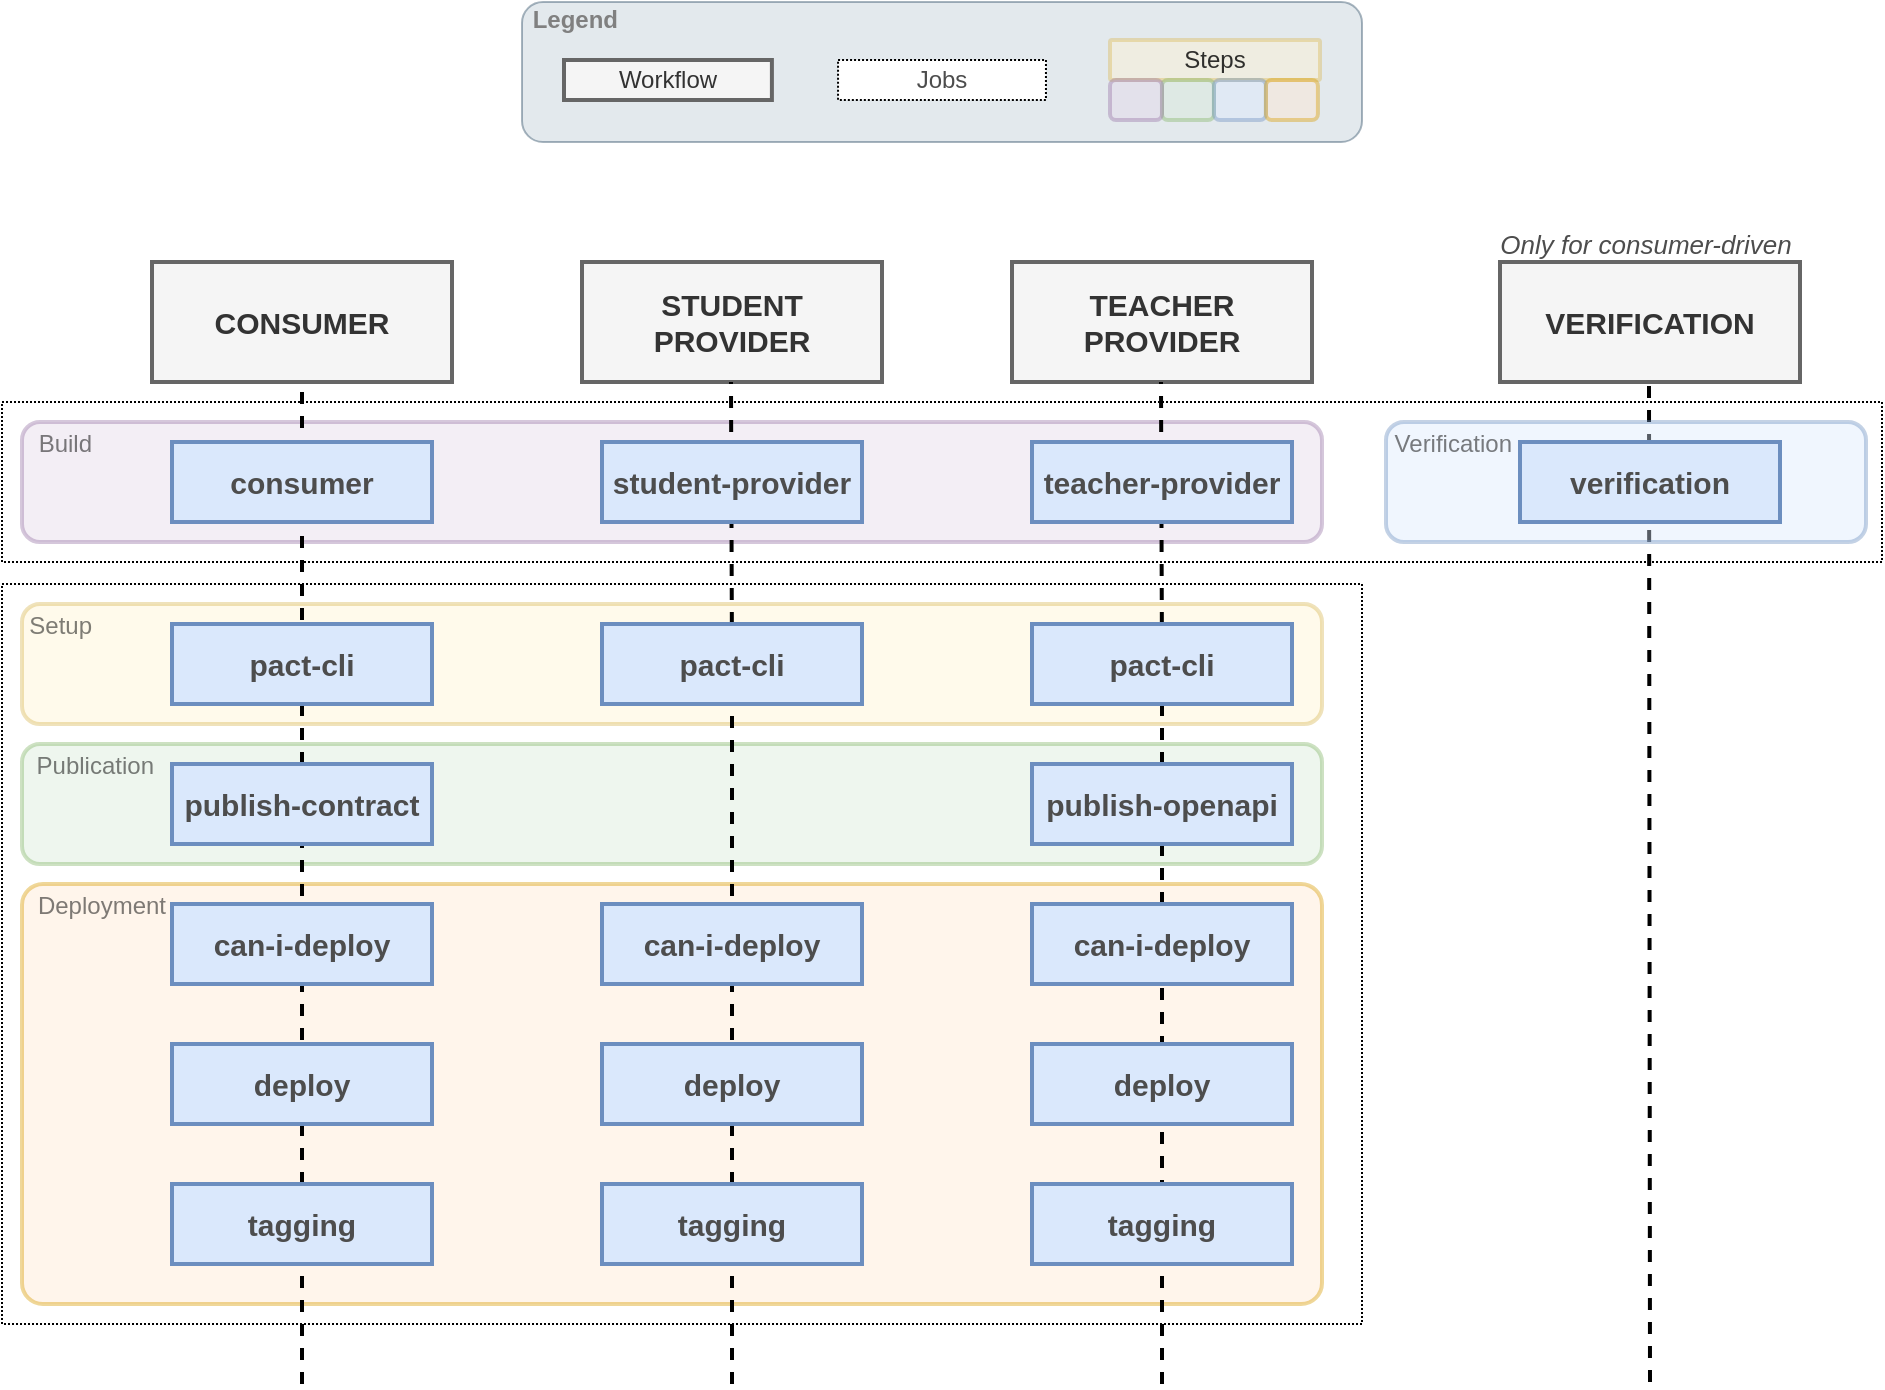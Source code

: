 <mxfile version="28.0.6">
  <diagram name="Page-1" id="8bKUDPTQBF4nbrPJ_BiB">
    <mxGraphModel dx="1912" dy="1168" grid="1" gridSize="10" guides="1" tooltips="1" connect="1" arrows="1" fold="1" page="1" pageScale="1" pageWidth="850" pageHeight="1100" math="0" shadow="0">
      <root>
        <mxCell id="0" />
        <mxCell id="1" parent="0" />
        <mxCell id="B6UhSstdaWsjy1I6Zd1T-25" value="Deployment" style="rounded=1;whiteSpace=wrap;html=1;labelPosition=left;verticalLabelPosition=top;align=right;verticalAlign=bottom;spacing=-35;spacingTop=0;spacingBottom=17;fillColor=#ffe6cc;strokeColor=#d79b00;strokeWidth=2;textOpacity=50;opacity=40;spacingRight=-37;imageHeight=24;arcSize=5;" parent="1" vertex="1">
          <mxGeometry x="30" y="471" width="650" height="210" as="geometry" />
        </mxCell>
        <mxCell id="B6UhSstdaWsjy1I6Zd1T-23" value="Publication" style="rounded=1;whiteSpace=wrap;html=1;labelPosition=left;verticalLabelPosition=top;align=right;verticalAlign=bottom;spacing=-35;spacingTop=0;spacingBottom=17;fillColor=#d5e8d4;strokeColor=#82b366;strokeWidth=2;textOpacity=50;opacity=40;spacingRight=-31;" parent="1" vertex="1">
          <mxGeometry x="30" y="401" width="650" height="60" as="geometry" />
        </mxCell>
        <mxCell id="B6UhSstdaWsjy1I6Zd1T-22" value="Build" style="rounded=1;whiteSpace=wrap;html=1;labelPosition=left;verticalLabelPosition=top;align=right;verticalAlign=bottom;spacing=-35;spacingTop=0;spacingBottom=17;fillColor=#e1d5e7;strokeColor=#9673a6;strokeWidth=2;textOpacity=50;opacity=40;" parent="1" vertex="1">
          <mxGeometry x="30" y="240" width="650" height="60" as="geometry" />
        </mxCell>
        <mxCell id="B6UhSstdaWsjy1I6Zd1T-21" value="Setup" style="rounded=1;whiteSpace=wrap;html=1;labelPosition=left;verticalLabelPosition=top;align=right;verticalAlign=bottom;spacing=-35;spacingTop=0;spacingBottom=17;fillColor=#fff2cc;strokeColor=#d6b656;strokeWidth=2;fontColor=#000000;textOpacity=50;opacity=40;" parent="1" vertex="1">
          <mxGeometry x="30" y="331" width="650" height="60" as="geometry" />
        </mxCell>
        <mxCell id="B6UhSstdaWsjy1I6Zd1T-9" value="CONSUMER" style="rounded=0;whiteSpace=wrap;html=1;fillColor=#f5f5f5;fontColor=#333333;strokeColor=#666666;fontStyle=1;fontSize=15;strokeWidth=2;" parent="1" vertex="1">
          <mxGeometry x="95" y="160" width="150" height="60" as="geometry" />
        </mxCell>
        <mxCell id="B6UhSstdaWsjy1I6Zd1T-10" value="STUDENT PROVIDER" style="rounded=0;whiteSpace=wrap;html=1;fillColor=#f5f5f5;fontColor=#333333;strokeColor=#666666;fontStyle=1;fontSize=15;strokeWidth=2;" parent="1" vertex="1">
          <mxGeometry x="310" y="160" width="150" height="60" as="geometry" />
        </mxCell>
        <mxCell id="B6UhSstdaWsjy1I6Zd1T-11" value="VERIFICATION" style="rounded=0;whiteSpace=wrap;html=1;fillColor=#f5f5f5;fontColor=#333333;strokeColor=#666666;fontStyle=1;fontSize=15;strokeWidth=2;" parent="1" vertex="1">
          <mxGeometry x="769" y="160" width="150" height="60" as="geometry" />
        </mxCell>
        <mxCell id="B6UhSstdaWsjy1I6Zd1T-12" value="" style="endArrow=none;dashed=1;html=1;rounded=0;entryX=0.5;entryY=1;entryDx=0;entryDy=0;strokeWidth=2;" parent="1" source="B6UhSstdaWsjy1I6Zd1T-4" target="B6UhSstdaWsjy1I6Zd1T-9" edge="1">
          <mxGeometry width="50" height="50" relative="1" as="geometry">
            <mxPoint x="170" y="780" as="sourcePoint" />
            <mxPoint x="465" y="410" as="targetPoint" />
          </mxGeometry>
        </mxCell>
        <mxCell id="B6UhSstdaWsjy1I6Zd1T-13" value="" style="endArrow=none;dashed=1;html=1;rounded=0;entryX=0.5;entryY=1;entryDx=0;entryDy=0;strokeWidth=2;" parent="1" source="B6UhSstdaWsjy1I6Zd1T-15" edge="1">
          <mxGeometry width="50" height="50" relative="1" as="geometry">
            <mxPoint x="384.5" y="780" as="sourcePoint" />
            <mxPoint x="384.5" y="220" as="targetPoint" />
          </mxGeometry>
        </mxCell>
        <mxCell id="B6UhSstdaWsjy1I6Zd1T-14" value="" style="endArrow=none;dashed=1;html=1;rounded=0;entryX=0.5;entryY=1;entryDx=0;entryDy=0;strokeWidth=2;" parent="1" edge="1">
          <mxGeometry width="50" height="50" relative="1" as="geometry">
            <mxPoint x="844" y="720" as="sourcePoint" />
            <mxPoint x="843.5" y="220" as="targetPoint" />
          </mxGeometry>
        </mxCell>
        <mxCell id="B6UhSstdaWsjy1I6Zd1T-1" value="pact-cli" style="rounded=0;whiteSpace=wrap;html=1;fillColor=#dae8fc;strokeColor=#6c8ebf;fontStyle=1;fontColor=#4D4D4D;fontSize=15;labelBorderColor=none;strokeWidth=2;" parent="1" vertex="1">
          <mxGeometry x="105" y="341" width="130" height="40" as="geometry" />
        </mxCell>
        <mxCell id="B6UhSstdaWsjy1I6Zd1T-16" value="" style="endArrow=none;dashed=1;html=1;rounded=0;entryX=0.5;entryY=1;entryDx=0;entryDy=0;strokeWidth=2;" parent="1" source="FqqdGD9sB6DLBhOpA5sf-12" target="B6UhSstdaWsjy1I6Zd1T-15" edge="1">
          <mxGeometry width="50" height="50" relative="1" as="geometry">
            <mxPoint x="385" y="721" as="sourcePoint" />
            <mxPoint x="384.5" y="231" as="targetPoint" />
          </mxGeometry>
        </mxCell>
        <mxCell id="B6UhSstdaWsjy1I6Zd1T-15" value="pact-cli" style="rounded=0;whiteSpace=wrap;html=1;fillColor=#dae8fc;strokeColor=#6c8ebf;fontStyle=1;fontColor=#4D4D4D;fontSize=15;labelBorderColor=none;strokeWidth=2;" parent="1" vertex="1">
          <mxGeometry x="320" y="341" width="130" height="40" as="geometry" />
        </mxCell>
        <mxCell id="B6UhSstdaWsjy1I6Zd1T-2" value="consumer" style="rounded=0;whiteSpace=wrap;html=1;fillColor=#dae8fc;strokeColor=#6c8ebf;fontStyle=1;fontColor=#4D4D4D;fontSize=15;labelBorderColor=none;strokeWidth=2;" parent="1" vertex="1">
          <mxGeometry x="105" y="250" width="130" height="40" as="geometry" />
        </mxCell>
        <mxCell id="B6UhSstdaWsjy1I6Zd1T-3" value="student-provider" style="rounded=0;whiteSpace=wrap;html=1;fillColor=#dae8fc;strokeColor=#6c8ebf;fontStyle=1;fontColor=#4D4D4D;fontSize=15;labelBorderColor=none;strokeWidth=2;" parent="1" vertex="1">
          <mxGeometry x="320" y="250" width="130" height="40" as="geometry" />
        </mxCell>
        <mxCell id="B6UhSstdaWsjy1I6Zd1T-17" value="" style="endArrow=none;dashed=1;html=1;rounded=0;entryX=0.5;entryY=1;entryDx=0;entryDy=0;strokeWidth=2;" parent="1" source="B6UhSstdaWsjy1I6Zd1T-7" target="B6UhSstdaWsjy1I6Zd1T-4" edge="1">
          <mxGeometry width="50" height="50" relative="1" as="geometry">
            <mxPoint x="170" y="791" as="sourcePoint" />
            <mxPoint x="170" y="231" as="targetPoint" />
          </mxGeometry>
        </mxCell>
        <mxCell id="B6UhSstdaWsjy1I6Zd1T-4" value="publish-contract" style="rounded=0;whiteSpace=wrap;html=1;fillColor=#dae8fc;strokeColor=#6c8ebf;fontStyle=1;fontColor=#4D4D4D;fontSize=15;labelBorderColor=none;strokeWidth=2;" parent="1" vertex="1">
          <mxGeometry x="105" y="411" width="130" height="40" as="geometry" />
        </mxCell>
        <mxCell id="B6UhSstdaWsjy1I6Zd1T-5" value="can-i-deploy" style="rounded=0;whiteSpace=wrap;html=1;fillColor=#dae8fc;strokeColor=#6c8ebf;fontStyle=1;fontColor=#4D4D4D;fontSize=15;labelBorderColor=none;strokeWidth=2;" parent="1" vertex="1">
          <mxGeometry x="105" y="481" width="130" height="40" as="geometry" />
        </mxCell>
        <mxCell id="B6UhSstdaWsjy1I6Zd1T-18" value="can-i-deploy" style="rounded=0;whiteSpace=wrap;html=1;fillColor=#dae8fc;strokeColor=#6c8ebf;fontStyle=1;fontColor=#4D4D4D;fontSize=15;labelBorderColor=none;strokeWidth=2;" parent="1" vertex="1">
          <mxGeometry x="320" y="481" width="130" height="40" as="geometry" />
        </mxCell>
        <mxCell id="B6UhSstdaWsjy1I6Zd1T-6" value="deploy" style="rounded=0;whiteSpace=wrap;html=1;fillColor=#dae8fc;strokeColor=#6c8ebf;fontStyle=1;fontColor=#4D4D4D;fontSize=15;labelBorderColor=none;strokeWidth=2;" parent="1" vertex="1">
          <mxGeometry x="105" y="551" width="130" height="40" as="geometry" />
        </mxCell>
        <mxCell id="B6UhSstdaWsjy1I6Zd1T-19" value="" style="endArrow=none;dashed=1;html=1;rounded=0;entryX=0.5;entryY=1;entryDx=0;entryDy=0;strokeWidth=2;" parent="1" target="B6UhSstdaWsjy1I6Zd1T-7" edge="1">
          <mxGeometry width="50" height="50" relative="1" as="geometry">
            <mxPoint x="170" y="721" as="sourcePoint" />
            <mxPoint x="170" y="451" as="targetPoint" />
          </mxGeometry>
        </mxCell>
        <mxCell id="B6UhSstdaWsjy1I6Zd1T-7" value="tagging" style="rounded=0;whiteSpace=wrap;html=1;fillColor=#dae8fc;strokeColor=#6c8ebf;fontStyle=1;fontColor=#4D4D4D;fontSize=15;labelBorderColor=none;strokeWidth=2;" parent="1" vertex="1">
          <mxGeometry x="105" y="621" width="130" height="40" as="geometry" />
        </mxCell>
        <mxCell id="B6UhSstdaWsjy1I6Zd1T-30" value="Verification" style="rounded=1;whiteSpace=wrap;html=1;labelPosition=left;verticalLabelPosition=top;align=right;verticalAlign=bottom;spacing=-35;spacingTop=0;spacingBottom=17;fillColor=#dae8fc;strokeColor=#6c8ebf;strokeWidth=2;textOpacity=50;opacity=40;spacingRight=-28;" parent="1" vertex="1">
          <mxGeometry x="712" y="240" width="240" height="60" as="geometry" />
        </mxCell>
        <mxCell id="B6UhSstdaWsjy1I6Zd1T-31" value="verification" style="rounded=0;whiteSpace=wrap;html=1;fillColor=#dae8fc;strokeColor=#6c8ebf;fontStyle=1;fontColor=#4D4D4D;fontSize=15;labelBorderColor=none;strokeWidth=2;" parent="1" vertex="1">
          <mxGeometry x="779" y="250" width="130" height="40" as="geometry" />
        </mxCell>
        <mxCell id="FqqdGD9sB6DLBhOpA5sf-1" value="TEACHER PROVIDER" style="rounded=0;whiteSpace=wrap;html=1;fillColor=#f5f5f5;fontColor=#333333;strokeColor=#666666;fontStyle=1;fontSize=15;strokeWidth=2;" parent="1" vertex="1">
          <mxGeometry x="525" y="160" width="150" height="60" as="geometry" />
        </mxCell>
        <mxCell id="FqqdGD9sB6DLBhOpA5sf-2" value="" style="endArrow=none;dashed=1;html=1;rounded=0;entryX=0.5;entryY=1;entryDx=0;entryDy=0;strokeWidth=2;" parent="1" source="FqqdGD9sB6DLBhOpA5sf-4" edge="1">
          <mxGeometry width="50" height="50" relative="1" as="geometry">
            <mxPoint x="599.5" y="780" as="sourcePoint" />
            <mxPoint x="599.5" y="220" as="targetPoint" />
          </mxGeometry>
        </mxCell>
        <mxCell id="FqqdGD9sB6DLBhOpA5sf-3" value="" style="endArrow=none;dashed=1;html=1;rounded=0;entryX=0.5;entryY=1;entryDx=0;entryDy=0;strokeWidth=2;" parent="1" source="FqqdGD9sB6DLBhOpA5sf-8" target="FqqdGD9sB6DLBhOpA5sf-4" edge="1">
          <mxGeometry width="50" height="50" relative="1" as="geometry">
            <mxPoint x="600" y="721" as="sourcePoint" />
            <mxPoint x="599.5" y="231" as="targetPoint" />
          </mxGeometry>
        </mxCell>
        <mxCell id="FqqdGD9sB6DLBhOpA5sf-4" value="pact-cli" style="rounded=0;whiteSpace=wrap;html=1;fillColor=#dae8fc;strokeColor=#6c8ebf;fontStyle=1;fontColor=#4D4D4D;fontSize=15;labelBorderColor=none;strokeWidth=2;" parent="1" vertex="1">
          <mxGeometry x="535" y="341" width="130" height="40" as="geometry" />
        </mxCell>
        <mxCell id="FqqdGD9sB6DLBhOpA5sf-5" value="teacher-provider" style="rounded=0;whiteSpace=wrap;html=1;fillColor=#dae8fc;strokeColor=#6c8ebf;fontStyle=1;fontColor=#4D4D4D;fontSize=15;labelBorderColor=none;strokeWidth=2;" parent="1" vertex="1">
          <mxGeometry x="535" y="250" width="130" height="40" as="geometry" />
        </mxCell>
        <mxCell id="FqqdGD9sB6DLBhOpA5sf-9" value="" style="endArrow=none;dashed=1;html=1;rounded=0;entryX=0.5;entryY=1;entryDx=0;entryDy=0;strokeWidth=2;" parent="1" target="FqqdGD9sB6DLBhOpA5sf-8" edge="1">
          <mxGeometry width="50" height="50" relative="1" as="geometry">
            <mxPoint x="600" y="721" as="sourcePoint" />
            <mxPoint x="600" y="311" as="targetPoint" />
          </mxGeometry>
        </mxCell>
        <mxCell id="FqqdGD9sB6DLBhOpA5sf-8" value="publish-openapi" style="rounded=0;whiteSpace=wrap;html=1;fillColor=#dae8fc;strokeColor=#6c8ebf;fontStyle=1;fontColor=#4D4D4D;fontSize=15;labelBorderColor=none;strokeWidth=2;" parent="1" vertex="1">
          <mxGeometry x="535" y="411" width="130" height="40" as="geometry" />
        </mxCell>
        <mxCell id="FqqdGD9sB6DLBhOpA5sf-6" value="can-i-deploy" style="rounded=0;whiteSpace=wrap;html=1;fillColor=#dae8fc;strokeColor=#6c8ebf;fontStyle=1;fontColor=#4D4D4D;fontSize=15;labelBorderColor=none;strokeWidth=2;" parent="1" vertex="1">
          <mxGeometry x="535" y="481" width="130" height="40" as="geometry" />
        </mxCell>
        <mxCell id="FqqdGD9sB6DLBhOpA5sf-10" value="deploy" style="rounded=0;whiteSpace=wrap;html=1;fillColor=#dae8fc;strokeColor=#6c8ebf;fontStyle=1;fontColor=#4D4D4D;fontSize=15;labelBorderColor=none;strokeWidth=2;" parent="1" vertex="1">
          <mxGeometry x="320" y="551" width="130" height="40" as="geometry" />
        </mxCell>
        <mxCell id="FqqdGD9sB6DLBhOpA5sf-11" value="deploy" style="rounded=0;whiteSpace=wrap;html=1;fillColor=#dae8fc;strokeColor=#6c8ebf;fontStyle=1;fontColor=#4D4D4D;fontSize=15;labelBorderColor=none;strokeWidth=2;" parent="1" vertex="1">
          <mxGeometry x="535" y="551" width="130" height="40" as="geometry" />
        </mxCell>
        <mxCell id="FqqdGD9sB6DLBhOpA5sf-13" value="" style="endArrow=none;dashed=1;html=1;rounded=0;entryX=0.5;entryY=1;entryDx=0;entryDy=0;strokeWidth=2;" parent="1" target="FqqdGD9sB6DLBhOpA5sf-12" edge="1">
          <mxGeometry width="50" height="50" relative="1" as="geometry">
            <mxPoint x="385" y="721" as="sourcePoint" />
            <mxPoint x="385" y="311" as="targetPoint" />
          </mxGeometry>
        </mxCell>
        <mxCell id="FqqdGD9sB6DLBhOpA5sf-12" value="tagging" style="rounded=0;whiteSpace=wrap;html=1;fillColor=#dae8fc;strokeColor=#6c8ebf;fontStyle=1;fontColor=#4D4D4D;fontSize=15;labelBorderColor=none;strokeWidth=2;" parent="1" vertex="1">
          <mxGeometry x="320" y="621" width="130" height="40" as="geometry" />
        </mxCell>
        <mxCell id="FqqdGD9sB6DLBhOpA5sf-14" value="tagging" style="rounded=0;whiteSpace=wrap;html=1;fillColor=#dae8fc;strokeColor=#6c8ebf;fontStyle=1;fontColor=#4D4D4D;fontSize=15;labelBorderColor=none;strokeWidth=2;" parent="1" vertex="1">
          <mxGeometry x="535" y="621" width="130" height="40" as="geometry" />
        </mxCell>
        <mxCell id="FqqdGD9sB6DLBhOpA5sf-16" value="" style="group" parent="1" vertex="1" connectable="0">
          <mxGeometry x="280" y="30" width="420" height="70" as="geometry" />
        </mxCell>
        <mxCell id="B6UhSstdaWsjy1I6Zd1T-44" value="&lt;b&gt;&lt;font&gt;Legend&lt;/font&gt;&lt;/b&gt;" style="rounded=1;whiteSpace=wrap;html=1;labelPosition=left;verticalLabelPosition=top;align=right;verticalAlign=bottom;fillColor=#bac8d3;strokeColor=#23445d;opacity=40;spacingRight=-32;spacing=-16;fontColor=#808080;" parent="FqqdGD9sB6DLBhOpA5sf-16" vertex="1">
          <mxGeometry width="420" height="70" as="geometry" />
        </mxCell>
        <mxCell id="B6UhSstdaWsjy1I6Zd1T-40" value="Jobs" style="rounded=0;whiteSpace=wrap;html=1;fillColor=#FFFFFF;strokeColor=#000000;fontStyle=0;fontColor=#4D4D4D;fontSize=12;labelBorderColor=none;strokeWidth=1;dashed=1;dashPattern=1 1;" parent="FqqdGD9sB6DLBhOpA5sf-16" vertex="1">
          <mxGeometry x="158.025" y="29" width="103.95" height="20" as="geometry" />
        </mxCell>
        <mxCell id="B6UhSstdaWsjy1I6Zd1T-41" value="&lt;font style=&quot;font-size: 12px;&quot;&gt;Workflow&lt;/font&gt;" style="rounded=0;whiteSpace=wrap;html=1;fillColor=#f5f5f5;fontColor=#333333;strokeColor=#666666;fontStyle=0;fontSize=15;strokeWidth=2;spacingBottom=4;" parent="FqqdGD9sB6DLBhOpA5sf-16" vertex="1">
          <mxGeometry x="21" y="29" width="103.95" height="20" as="geometry" />
        </mxCell>
        <mxCell id="B6UhSstdaWsjy1I6Zd1T-42" value="" style="group;" parent="FqqdGD9sB6DLBhOpA5sf-16" vertex="1" connectable="0">
          <mxGeometry x="294" y="19" width="105" height="40" as="geometry" />
        </mxCell>
        <mxCell id="B6UhSstdaWsjy1I6Zd1T-33" value="Steps" style="rounded=1;whiteSpace=wrap;html=1;labelPosition=center;verticalLabelPosition=middle;align=center;verticalAlign=middle;spacing=0;spacingTop=0;spacingBottom=0;fillColor=#fff2cc;strokeColor=#d6b656;strokeWidth=2;textOpacity=80;opacity=40;spacingRight=0;imageHeight=24;arcSize=5;" parent="B6UhSstdaWsjy1I6Zd1T-42" vertex="1">
          <mxGeometry width="105" height="20" as="geometry" />
        </mxCell>
        <mxCell id="B6UhSstdaWsjy1I6Zd1T-38" value="" style="group" parent="B6UhSstdaWsjy1I6Zd1T-42" vertex="1" connectable="0">
          <mxGeometry y="20" width="103.95" height="20" as="geometry" />
        </mxCell>
        <mxCell id="B6UhSstdaWsjy1I6Zd1T-35" value="" style="rounded=1;whiteSpace=wrap;html=1;labelPosition=left;verticalLabelPosition=top;align=right;verticalAlign=bottom;spacing=-35;spacingTop=0;spacingBottom=17;fillColor=#d5e8d4;strokeColor=#82b366;strokeWidth=2;textOpacity=50;opacity=40;" parent="B6UhSstdaWsjy1I6Zd1T-38" vertex="1">
          <mxGeometry x="25.988" width="25.988" height="20" as="geometry" />
        </mxCell>
        <mxCell id="B6UhSstdaWsjy1I6Zd1T-36" value="" style="rounded=1;whiteSpace=wrap;html=1;labelPosition=left;verticalLabelPosition=top;align=right;verticalAlign=bottom;spacing=-35;spacingTop=0;spacingBottom=17;fillColor=#dae8fc;strokeColor=#6c8ebf;strokeWidth=2;textOpacity=50;opacity=40;" parent="B6UhSstdaWsjy1I6Zd1T-38" vertex="1">
          <mxGeometry x="51.975" width="25.988" height="20" as="geometry" />
        </mxCell>
        <mxCell id="B6UhSstdaWsjy1I6Zd1T-37" value="" style="rounded=1;whiteSpace=wrap;html=1;labelPosition=left;verticalLabelPosition=top;align=right;verticalAlign=bottom;spacing=-35;spacingTop=0;spacingBottom=17;fillColor=#ffe6cc;strokeColor=#d79b00;strokeWidth=2;textOpacity=50;opacity=40;" parent="B6UhSstdaWsjy1I6Zd1T-38" vertex="1">
          <mxGeometry x="77.963" width="25.988" height="20" as="geometry" />
        </mxCell>
        <mxCell id="B6UhSstdaWsjy1I6Zd1T-34" value="" style="rounded=1;whiteSpace=wrap;html=1;labelPosition=left;verticalLabelPosition=top;align=right;verticalAlign=bottom;spacing=-35;spacingTop=0;spacingBottom=17;fillColor=#e1d5e7;strokeColor=#9673a6;strokeWidth=2;textOpacity=50;opacity=40;" parent="B6UhSstdaWsjy1I6Zd1T-38" vertex="1">
          <mxGeometry width="25.988" height="20" as="geometry" />
        </mxCell>
        <mxCell id="5pOPKQ_iItzQC-kYYhlO-1" value="&lt;i&gt;&lt;font style=&quot;font-size: 13px;&quot; color=&quot;#4d4d4d&quot;&gt;Only for consumer-driven&lt;/font&gt;&lt;/i&gt;" style="text;html=1;align=center;verticalAlign=middle;whiteSpace=wrap;rounded=0;" parent="1" vertex="1">
          <mxGeometry x="767" y="136" width="150" height="30" as="geometry" />
        </mxCell>
        <mxCell id="8wRvvwnDB3M8uGpro0lu-2" value="" style="rounded=0;whiteSpace=wrap;html=1;dashed=1;fillColor=none;dashPattern=1 1;" vertex="1" parent="1">
          <mxGeometry x="20" y="321" width="680" height="370" as="geometry" />
        </mxCell>
        <mxCell id="8wRvvwnDB3M8uGpro0lu-3" value="" style="rounded=0;whiteSpace=wrap;html=1;dashed=1;fillColor=none;dashPattern=1 1;" vertex="1" parent="1">
          <mxGeometry x="20" y="230" width="940" height="80" as="geometry" />
        </mxCell>
      </root>
    </mxGraphModel>
  </diagram>
</mxfile>
